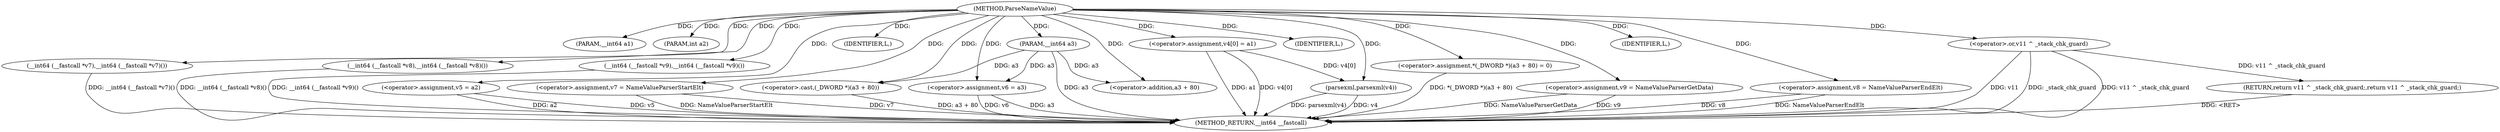 digraph ParseNameValue {  
"1000109" [label = "(METHOD,ParseNameValue)" ]
"1000159" [label = "(METHOD_RETURN,__int64 __fastcall)" ]
"1000110" [label = "(PARAM,__int64 a1)" ]
"1000111" [label = "(PARAM,int a2)" ]
"1000112" [label = "(PARAM,__int64 a3)" ]
"1000117" [label = "(__int64 (__fastcall *v7),__int64 (__fastcall *v7)())" ]
"1000118" [label = "(__int64 (__fastcall *v8),__int64 (__fastcall *v8)())" ]
"1000119" [label = "(__int64 (__fastcall *v9),__int64 (__fastcall *v9)())" ]
"1000122" [label = "(IDENTIFIER,L,)" ]
"1000123" [label = "(<operator>.assignment,v5 = a2)" ]
"1000126" [label = "(<operator>.assignment,v7 = NameValueParserStartElt)" ]
"1000129" [label = "(<operator>.assignment,v4[0] = a1)" ]
"1000134" [label = "(<operator>.assignment,*(_DWORD *)(a3 + 80) = 0)" ]
"1000136" [label = "(<operator>.cast,(_DWORD *)(a3 + 80))" ]
"1000138" [label = "(<operator>.addition,a3 + 80)" ]
"1000142" [label = "(IDENTIFIER,L,)" ]
"1000143" [label = "(<operator>.assignment,v9 = NameValueParserGetData)" ]
"1000146" [label = "(<operator>.assignment,v8 = NameValueParserEndElt)" ]
"1000149" [label = "(<operator>.assignment,v6 = a3)" ]
"1000152" [label = "(IDENTIFIER,L,)" ]
"1000153" [label = "(parsexml,parsexml(v4))" ]
"1000155" [label = "(RETURN,return v11 ^ _stack_chk_guard;,return v11 ^ _stack_chk_guard;)" ]
"1000156" [label = "(<operator>.or,v11 ^ _stack_chk_guard)" ]
  "1000155" -> "1000159"  [ label = "DDG: <RET>"] 
  "1000126" -> "1000159"  [ label = "DDG: NameValueParserStartElt"] 
  "1000123" -> "1000159"  [ label = "DDG: v5"] 
  "1000118" -> "1000159"  [ label = "DDG: __int64 (__fastcall *v8)()"] 
  "1000156" -> "1000159"  [ label = "DDG: v11"] 
  "1000119" -> "1000159"  [ label = "DDG: __int64 (__fastcall *v9)()"] 
  "1000156" -> "1000159"  [ label = "DDG: _stack_chk_guard"] 
  "1000136" -> "1000159"  [ label = "DDG: a3 + 80"] 
  "1000156" -> "1000159"  [ label = "DDG: v11 ^ _stack_chk_guard"] 
  "1000143" -> "1000159"  [ label = "DDG: NameValueParserGetData"] 
  "1000149" -> "1000159"  [ label = "DDG: a3"] 
  "1000143" -> "1000159"  [ label = "DDG: v9"] 
  "1000117" -> "1000159"  [ label = "DDG: __int64 (__fastcall *v7)()"] 
  "1000126" -> "1000159"  [ label = "DDG: v7"] 
  "1000129" -> "1000159"  [ label = "DDG: v4[0]"] 
  "1000153" -> "1000159"  [ label = "DDG: parsexml(v4)"] 
  "1000129" -> "1000159"  [ label = "DDG: a1"] 
  "1000149" -> "1000159"  [ label = "DDG: v6"] 
  "1000146" -> "1000159"  [ label = "DDG: v8"] 
  "1000146" -> "1000159"  [ label = "DDG: NameValueParserEndElt"] 
  "1000134" -> "1000159"  [ label = "DDG: *(_DWORD *)(a3 + 80)"] 
  "1000123" -> "1000159"  [ label = "DDG: a2"] 
  "1000112" -> "1000159"  [ label = "DDG: a3"] 
  "1000153" -> "1000159"  [ label = "DDG: v4"] 
  "1000109" -> "1000110"  [ label = "DDG: "] 
  "1000109" -> "1000111"  [ label = "DDG: "] 
  "1000109" -> "1000112"  [ label = "DDG: "] 
  "1000109" -> "1000117"  [ label = "DDG: "] 
  "1000109" -> "1000118"  [ label = "DDG: "] 
  "1000109" -> "1000119"  [ label = "DDG: "] 
  "1000109" -> "1000122"  [ label = "DDG: "] 
  "1000109" -> "1000123"  [ label = "DDG: "] 
  "1000109" -> "1000126"  [ label = "DDG: "] 
  "1000109" -> "1000129"  [ label = "DDG: "] 
  "1000109" -> "1000134"  [ label = "DDG: "] 
  "1000112" -> "1000136"  [ label = "DDG: a3"] 
  "1000109" -> "1000136"  [ label = "DDG: "] 
  "1000112" -> "1000138"  [ label = "DDG: a3"] 
  "1000109" -> "1000138"  [ label = "DDG: "] 
  "1000109" -> "1000142"  [ label = "DDG: "] 
  "1000109" -> "1000143"  [ label = "DDG: "] 
  "1000109" -> "1000146"  [ label = "DDG: "] 
  "1000112" -> "1000149"  [ label = "DDG: a3"] 
  "1000109" -> "1000149"  [ label = "DDG: "] 
  "1000109" -> "1000152"  [ label = "DDG: "] 
  "1000129" -> "1000153"  [ label = "DDG: v4[0]"] 
  "1000109" -> "1000153"  [ label = "DDG: "] 
  "1000156" -> "1000155"  [ label = "DDG: v11 ^ _stack_chk_guard"] 
  "1000109" -> "1000156"  [ label = "DDG: "] 
}

